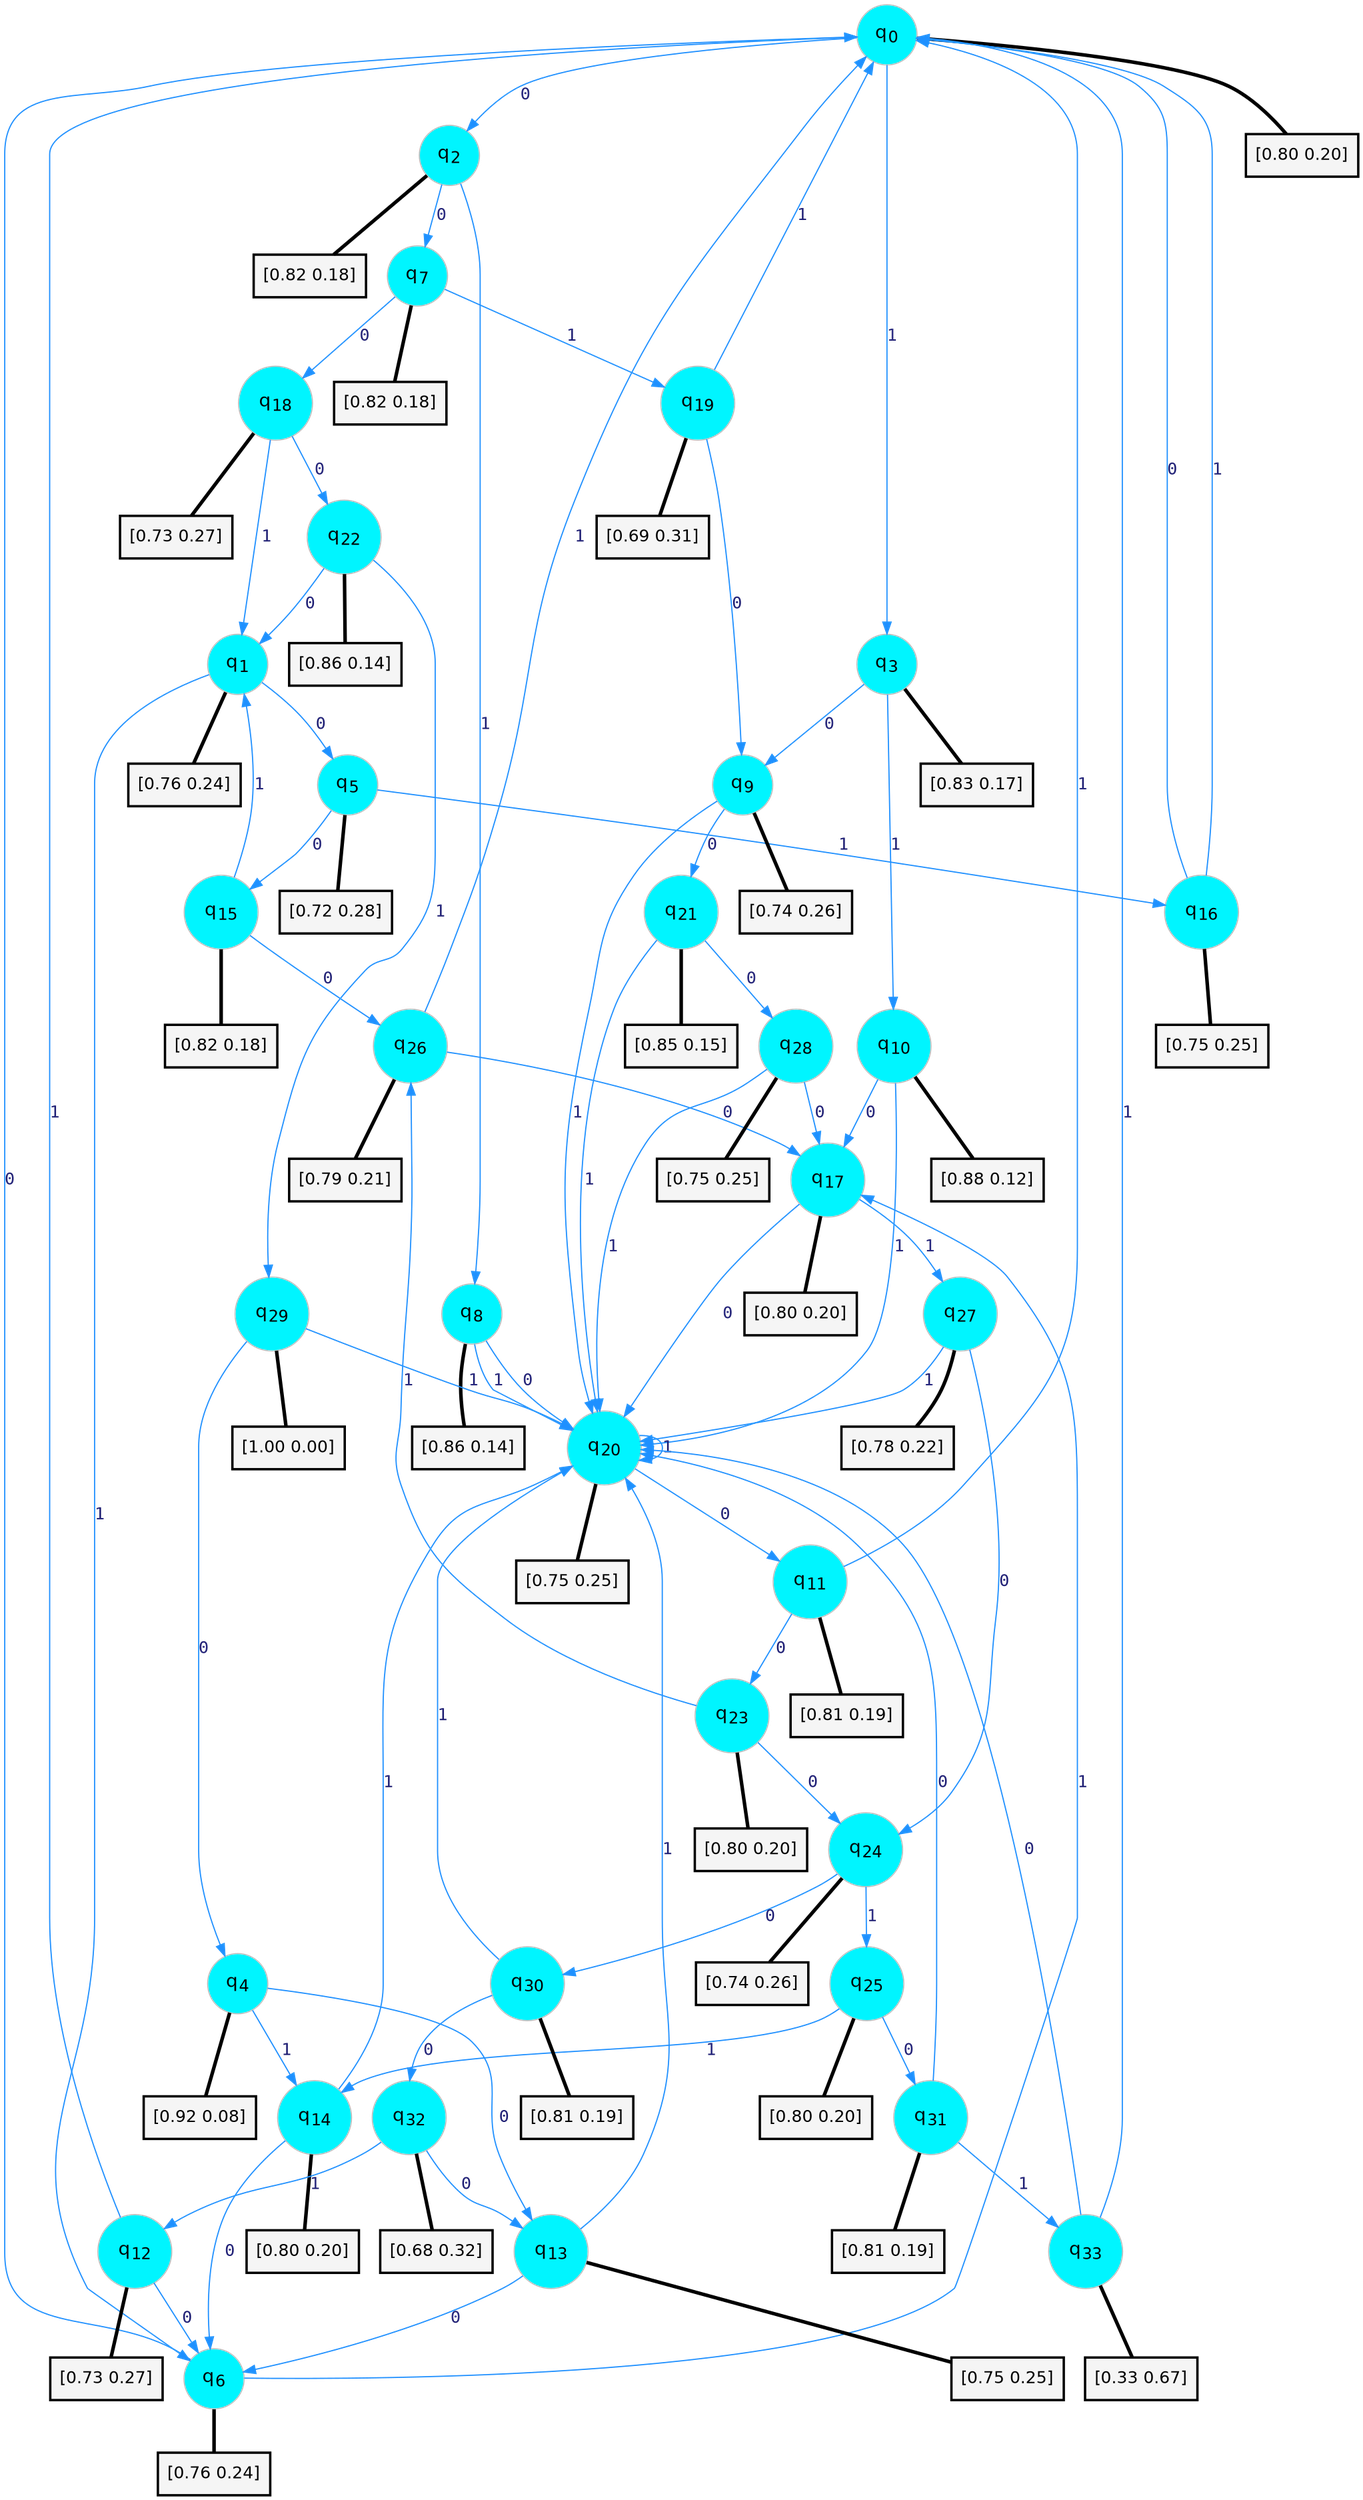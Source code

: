 digraph G {
graph [
bgcolor=transparent, dpi=300, rankdir=TD, size="40,25"];
node [
color=gray, fillcolor=turquoise1, fontcolor=black, fontname=Helvetica, fontsize=16, fontweight=bold, shape=circle, style=filled];
edge [
arrowsize=1, color=dodgerblue1, fontcolor=midnightblue, fontname=courier, fontweight=bold, penwidth=1, style=solid, weight=20];
0[label=<q<SUB>0</SUB>>];
1[label=<q<SUB>1</SUB>>];
2[label=<q<SUB>2</SUB>>];
3[label=<q<SUB>3</SUB>>];
4[label=<q<SUB>4</SUB>>];
5[label=<q<SUB>5</SUB>>];
6[label=<q<SUB>6</SUB>>];
7[label=<q<SUB>7</SUB>>];
8[label=<q<SUB>8</SUB>>];
9[label=<q<SUB>9</SUB>>];
10[label=<q<SUB>10</SUB>>];
11[label=<q<SUB>11</SUB>>];
12[label=<q<SUB>12</SUB>>];
13[label=<q<SUB>13</SUB>>];
14[label=<q<SUB>14</SUB>>];
15[label=<q<SUB>15</SUB>>];
16[label=<q<SUB>16</SUB>>];
17[label=<q<SUB>17</SUB>>];
18[label=<q<SUB>18</SUB>>];
19[label=<q<SUB>19</SUB>>];
20[label=<q<SUB>20</SUB>>];
21[label=<q<SUB>21</SUB>>];
22[label=<q<SUB>22</SUB>>];
23[label=<q<SUB>23</SUB>>];
24[label=<q<SUB>24</SUB>>];
25[label=<q<SUB>25</SUB>>];
26[label=<q<SUB>26</SUB>>];
27[label=<q<SUB>27</SUB>>];
28[label=<q<SUB>28</SUB>>];
29[label=<q<SUB>29</SUB>>];
30[label=<q<SUB>30</SUB>>];
31[label=<q<SUB>31</SUB>>];
32[label=<q<SUB>32</SUB>>];
33[label=<q<SUB>33</SUB>>];
34[label="[0.80 0.20]", shape=box,fontcolor=black, fontname=Helvetica, fontsize=14, penwidth=2, fillcolor=whitesmoke,color=black];
35[label="[0.76 0.24]", shape=box,fontcolor=black, fontname=Helvetica, fontsize=14, penwidth=2, fillcolor=whitesmoke,color=black];
36[label="[0.82 0.18]", shape=box,fontcolor=black, fontname=Helvetica, fontsize=14, penwidth=2, fillcolor=whitesmoke,color=black];
37[label="[0.83 0.17]", shape=box,fontcolor=black, fontname=Helvetica, fontsize=14, penwidth=2, fillcolor=whitesmoke,color=black];
38[label="[0.92 0.08]", shape=box,fontcolor=black, fontname=Helvetica, fontsize=14, penwidth=2, fillcolor=whitesmoke,color=black];
39[label="[0.72 0.28]", shape=box,fontcolor=black, fontname=Helvetica, fontsize=14, penwidth=2, fillcolor=whitesmoke,color=black];
40[label="[0.76 0.24]", shape=box,fontcolor=black, fontname=Helvetica, fontsize=14, penwidth=2, fillcolor=whitesmoke,color=black];
41[label="[0.82 0.18]", shape=box,fontcolor=black, fontname=Helvetica, fontsize=14, penwidth=2, fillcolor=whitesmoke,color=black];
42[label="[0.86 0.14]", shape=box,fontcolor=black, fontname=Helvetica, fontsize=14, penwidth=2, fillcolor=whitesmoke,color=black];
43[label="[0.74 0.26]", shape=box,fontcolor=black, fontname=Helvetica, fontsize=14, penwidth=2, fillcolor=whitesmoke,color=black];
44[label="[0.88 0.12]", shape=box,fontcolor=black, fontname=Helvetica, fontsize=14, penwidth=2, fillcolor=whitesmoke,color=black];
45[label="[0.81 0.19]", shape=box,fontcolor=black, fontname=Helvetica, fontsize=14, penwidth=2, fillcolor=whitesmoke,color=black];
46[label="[0.73 0.27]", shape=box,fontcolor=black, fontname=Helvetica, fontsize=14, penwidth=2, fillcolor=whitesmoke,color=black];
47[label="[0.75 0.25]", shape=box,fontcolor=black, fontname=Helvetica, fontsize=14, penwidth=2, fillcolor=whitesmoke,color=black];
48[label="[0.80 0.20]", shape=box,fontcolor=black, fontname=Helvetica, fontsize=14, penwidth=2, fillcolor=whitesmoke,color=black];
49[label="[0.82 0.18]", shape=box,fontcolor=black, fontname=Helvetica, fontsize=14, penwidth=2, fillcolor=whitesmoke,color=black];
50[label="[0.75 0.25]", shape=box,fontcolor=black, fontname=Helvetica, fontsize=14, penwidth=2, fillcolor=whitesmoke,color=black];
51[label="[0.80 0.20]", shape=box,fontcolor=black, fontname=Helvetica, fontsize=14, penwidth=2, fillcolor=whitesmoke,color=black];
52[label="[0.73 0.27]", shape=box,fontcolor=black, fontname=Helvetica, fontsize=14, penwidth=2, fillcolor=whitesmoke,color=black];
53[label="[0.69 0.31]", shape=box,fontcolor=black, fontname=Helvetica, fontsize=14, penwidth=2, fillcolor=whitesmoke,color=black];
54[label="[0.75 0.25]", shape=box,fontcolor=black, fontname=Helvetica, fontsize=14, penwidth=2, fillcolor=whitesmoke,color=black];
55[label="[0.85 0.15]", shape=box,fontcolor=black, fontname=Helvetica, fontsize=14, penwidth=2, fillcolor=whitesmoke,color=black];
56[label="[0.86 0.14]", shape=box,fontcolor=black, fontname=Helvetica, fontsize=14, penwidth=2, fillcolor=whitesmoke,color=black];
57[label="[0.80 0.20]", shape=box,fontcolor=black, fontname=Helvetica, fontsize=14, penwidth=2, fillcolor=whitesmoke,color=black];
58[label="[0.74 0.26]", shape=box,fontcolor=black, fontname=Helvetica, fontsize=14, penwidth=2, fillcolor=whitesmoke,color=black];
59[label="[0.80 0.20]", shape=box,fontcolor=black, fontname=Helvetica, fontsize=14, penwidth=2, fillcolor=whitesmoke,color=black];
60[label="[0.79 0.21]", shape=box,fontcolor=black, fontname=Helvetica, fontsize=14, penwidth=2, fillcolor=whitesmoke,color=black];
61[label="[0.78 0.22]", shape=box,fontcolor=black, fontname=Helvetica, fontsize=14, penwidth=2, fillcolor=whitesmoke,color=black];
62[label="[0.75 0.25]", shape=box,fontcolor=black, fontname=Helvetica, fontsize=14, penwidth=2, fillcolor=whitesmoke,color=black];
63[label="[1.00 0.00]", shape=box,fontcolor=black, fontname=Helvetica, fontsize=14, penwidth=2, fillcolor=whitesmoke,color=black];
64[label="[0.81 0.19]", shape=box,fontcolor=black, fontname=Helvetica, fontsize=14, penwidth=2, fillcolor=whitesmoke,color=black];
65[label="[0.81 0.19]", shape=box,fontcolor=black, fontname=Helvetica, fontsize=14, penwidth=2, fillcolor=whitesmoke,color=black];
66[label="[0.68 0.32]", shape=box,fontcolor=black, fontname=Helvetica, fontsize=14, penwidth=2, fillcolor=whitesmoke,color=black];
67[label="[0.33 0.67]", shape=box,fontcolor=black, fontname=Helvetica, fontsize=14, penwidth=2, fillcolor=whitesmoke,color=black];
0->2 [label=0];
0->3 [label=1];
0->34 [arrowhead=none, penwidth=3,color=black];
1->5 [label=0];
1->6 [label=1];
1->35 [arrowhead=none, penwidth=3,color=black];
2->7 [label=0];
2->8 [label=1];
2->36 [arrowhead=none, penwidth=3,color=black];
3->9 [label=0];
3->10 [label=1];
3->37 [arrowhead=none, penwidth=3,color=black];
4->13 [label=0];
4->14 [label=1];
4->38 [arrowhead=none, penwidth=3,color=black];
5->15 [label=0];
5->16 [label=1];
5->39 [arrowhead=none, penwidth=3,color=black];
6->0 [label=0];
6->17 [label=1];
6->40 [arrowhead=none, penwidth=3,color=black];
7->18 [label=0];
7->19 [label=1];
7->41 [arrowhead=none, penwidth=3,color=black];
8->20 [label=0];
8->20 [label=1];
8->42 [arrowhead=none, penwidth=3,color=black];
9->21 [label=0];
9->20 [label=1];
9->43 [arrowhead=none, penwidth=3,color=black];
10->17 [label=0];
10->20 [label=1];
10->44 [arrowhead=none, penwidth=3,color=black];
11->23 [label=0];
11->0 [label=1];
11->45 [arrowhead=none, penwidth=3,color=black];
12->6 [label=0];
12->0 [label=1];
12->46 [arrowhead=none, penwidth=3,color=black];
13->6 [label=0];
13->20 [label=1];
13->47 [arrowhead=none, penwidth=3,color=black];
14->6 [label=0];
14->20 [label=1];
14->48 [arrowhead=none, penwidth=3,color=black];
15->26 [label=0];
15->1 [label=1];
15->49 [arrowhead=none, penwidth=3,color=black];
16->0 [label=0];
16->0 [label=1];
16->50 [arrowhead=none, penwidth=3,color=black];
17->20 [label=0];
17->27 [label=1];
17->51 [arrowhead=none, penwidth=3,color=black];
18->22 [label=0];
18->1 [label=1];
18->52 [arrowhead=none, penwidth=3,color=black];
19->9 [label=0];
19->0 [label=1];
19->53 [arrowhead=none, penwidth=3,color=black];
20->11 [label=0];
20->20 [label=1];
20->54 [arrowhead=none, penwidth=3,color=black];
21->28 [label=0];
21->20 [label=1];
21->55 [arrowhead=none, penwidth=3,color=black];
22->1 [label=0];
22->29 [label=1];
22->56 [arrowhead=none, penwidth=3,color=black];
23->24 [label=0];
23->26 [label=1];
23->57 [arrowhead=none, penwidth=3,color=black];
24->30 [label=0];
24->25 [label=1];
24->58 [arrowhead=none, penwidth=3,color=black];
25->31 [label=0];
25->14 [label=1];
25->59 [arrowhead=none, penwidth=3,color=black];
26->17 [label=0];
26->0 [label=1];
26->60 [arrowhead=none, penwidth=3,color=black];
27->24 [label=0];
27->20 [label=1];
27->61 [arrowhead=none, penwidth=3,color=black];
28->17 [label=0];
28->20 [label=1];
28->62 [arrowhead=none, penwidth=3,color=black];
29->4 [label=0];
29->20 [label=1];
29->63 [arrowhead=none, penwidth=3,color=black];
30->32 [label=0];
30->20 [label=1];
30->64 [arrowhead=none, penwidth=3,color=black];
31->20 [label=0];
31->33 [label=1];
31->65 [arrowhead=none, penwidth=3,color=black];
32->13 [label=0];
32->12 [label=1];
32->66 [arrowhead=none, penwidth=3,color=black];
33->20 [label=0];
33->0 [label=1];
33->67 [arrowhead=none, penwidth=3,color=black];
}
